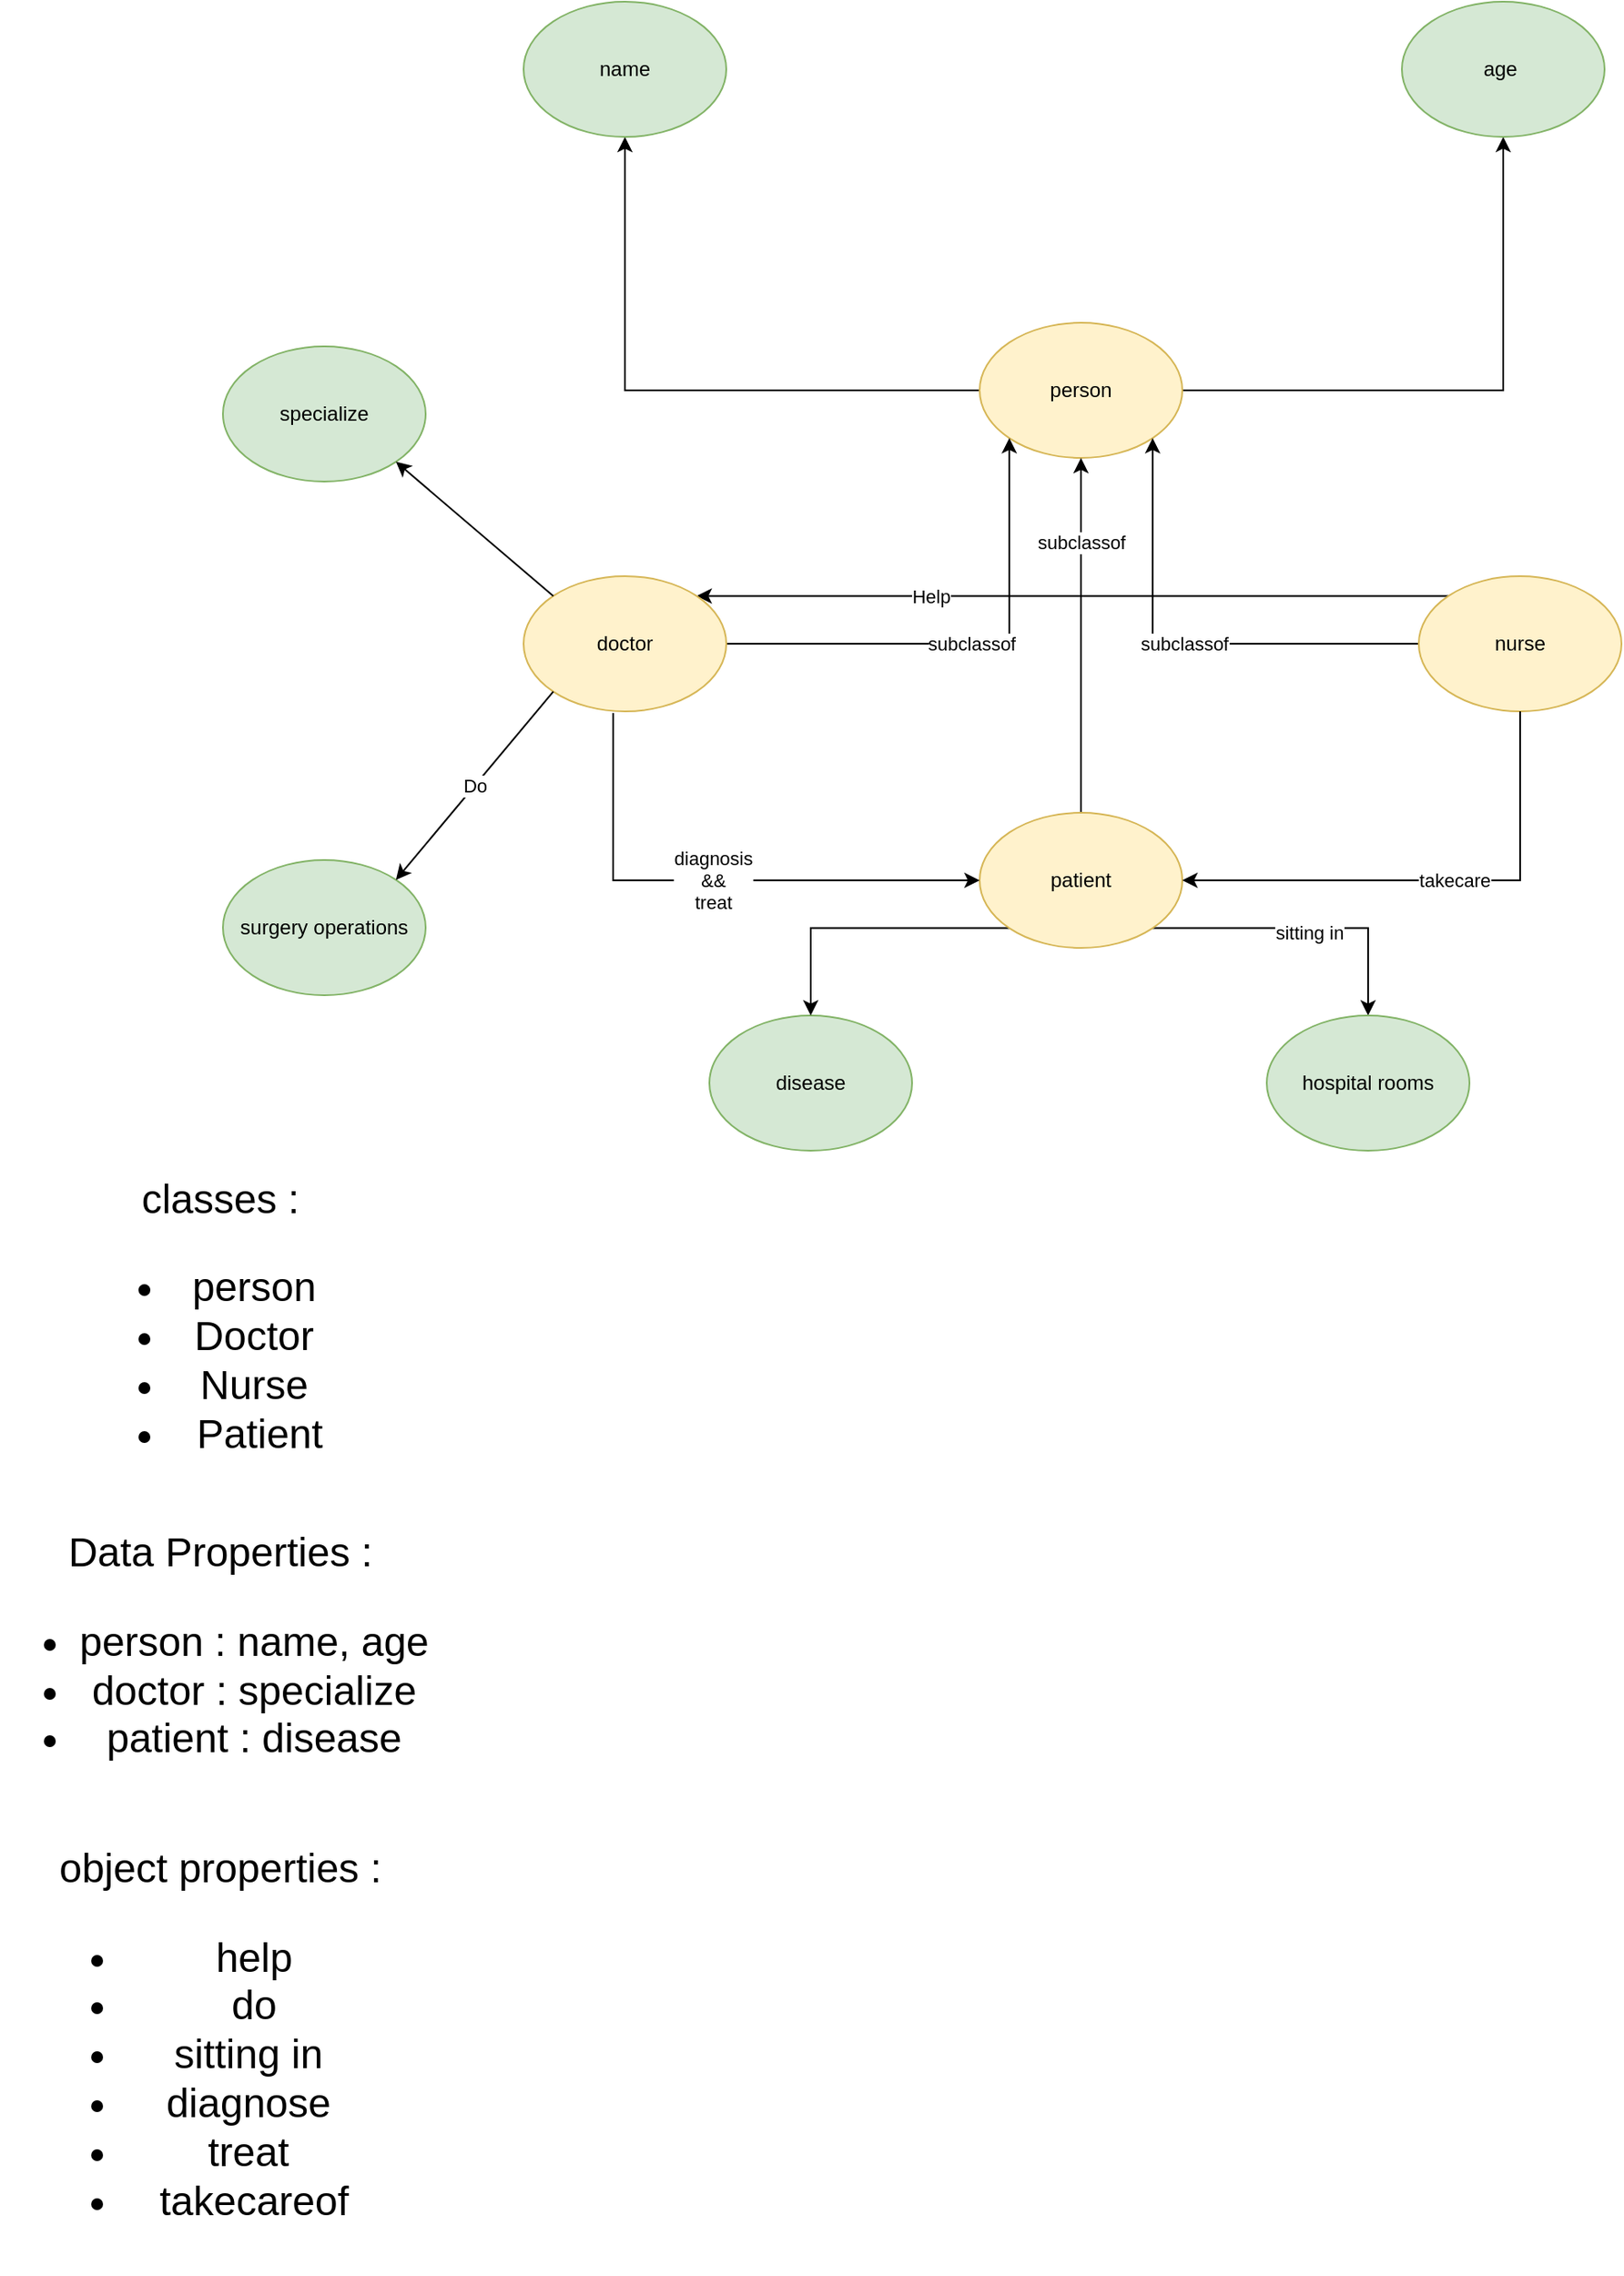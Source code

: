 <mxfile version="21.3.2" type="device">
  <diagram id="ZvkosvUA7FiJb7GwPo3D" name="Page-1">
    <mxGraphModel dx="1635" dy="1126" grid="1" gridSize="10" guides="1" tooltips="1" connect="1" arrows="1" fold="1" page="0" pageScale="1" pageWidth="850" pageHeight="1100" math="0" shadow="0">
      <root>
        <mxCell id="0" />
        <mxCell id="1" parent="0" />
        <mxCell id="3hfV1sajOuwn8uN8BBhG-42" style="edgeStyle=orthogonalEdgeStyle;rounded=0;orthogonalLoop=1;jettySize=auto;html=1;exitX=1;exitY=0;exitDx=0;exitDy=0;entryX=0.5;entryY=1;entryDx=0;entryDy=0;" parent="1" source="3hfV1sajOuwn8uN8BBhG-1" target="3hfV1sajOuwn8uN8BBhG-41" edge="1">
          <mxGeometry relative="1" as="geometry">
            <Array as="points">
              <mxPoint x="482" y="70" />
              <mxPoint x="690" y="70" />
            </Array>
          </mxGeometry>
        </mxCell>
        <mxCell id="3hfV1sajOuwn8uN8BBhG-43" style="edgeStyle=orthogonalEdgeStyle;rounded=0;orthogonalLoop=1;jettySize=auto;html=1;exitX=0;exitY=0.5;exitDx=0;exitDy=0;entryX=0.5;entryY=1;entryDx=0;entryDy=0;" parent="1" source="3hfV1sajOuwn8uN8BBhG-1" target="3hfV1sajOuwn8uN8BBhG-40" edge="1">
          <mxGeometry relative="1" as="geometry" />
        </mxCell>
        <mxCell id="3hfV1sajOuwn8uN8BBhG-1" value="person" style="ellipse;whiteSpace=wrap;html=1;fillColor=#fff2cc;strokeColor=#d6b656;" parent="1" vertex="1">
          <mxGeometry x="380" y="30" width="120" height="80" as="geometry" />
        </mxCell>
        <mxCell id="3hfV1sajOuwn8uN8BBhG-3" value="disease" style="ellipse;whiteSpace=wrap;html=1;fillColor=#d5e8d4;strokeColor=#82b366;" parent="1" vertex="1">
          <mxGeometry x="220" y="440" width="120" height="80" as="geometry" />
        </mxCell>
        <mxCell id="3hfV1sajOuwn8uN8BBhG-18" value="subclassof" style="edgeStyle=orthogonalEdgeStyle;rounded=0;orthogonalLoop=1;jettySize=auto;html=1;exitX=0;exitY=0.5;exitDx=0;exitDy=0;entryX=1;entryY=1;entryDx=0;entryDy=0;" parent="1" source="3hfV1sajOuwn8uN8BBhG-4" edge="1" target="3hfV1sajOuwn8uN8BBhG-1">
          <mxGeometry relative="1" as="geometry">
            <mxPoint x="440" y="220" as="targetPoint" />
          </mxGeometry>
        </mxCell>
        <mxCell id="3hfV1sajOuwn8uN8BBhG-44" style="edgeStyle=orthogonalEdgeStyle;rounded=0;orthogonalLoop=1;jettySize=auto;html=1;exitX=0;exitY=0;exitDx=0;exitDy=0;entryX=1;entryY=0;entryDx=0;entryDy=0;" parent="1" source="3hfV1sajOuwn8uN8BBhG-4" target="3hfV1sajOuwn8uN8BBhG-5" edge="1">
          <mxGeometry relative="1" as="geometry" />
        </mxCell>
        <mxCell id="3hfV1sajOuwn8uN8BBhG-45" value="Help" style="edgeLabel;html=1;align=center;verticalAlign=middle;resizable=0;points=[];" parent="3hfV1sajOuwn8uN8BBhG-44" vertex="1" connectable="0">
          <mxGeometry x="0.377" relative="1" as="geometry">
            <mxPoint as="offset" />
          </mxGeometry>
        </mxCell>
        <mxCell id="3hfV1sajOuwn8uN8BBhG-4" value="nurse" style="ellipse;whiteSpace=wrap;html=1;fillColor=#fff2cc;strokeColor=#d6b656;" parent="1" vertex="1">
          <mxGeometry x="640" y="180" width="120" height="80" as="geometry" />
        </mxCell>
        <mxCell id="3hfV1sajOuwn8uN8BBhG-17" value="subclassof" style="edgeStyle=orthogonalEdgeStyle;rounded=0;orthogonalLoop=1;jettySize=auto;html=1;exitX=1;exitY=0.5;exitDx=0;exitDy=0;entryX=0;entryY=1;entryDx=0;entryDy=0;" parent="1" source="3hfV1sajOuwn8uN8BBhG-5" edge="1" target="3hfV1sajOuwn8uN8BBhG-1">
          <mxGeometry relative="1" as="geometry">
            <mxPoint x="440" y="220" as="targetPoint" />
          </mxGeometry>
        </mxCell>
        <mxCell id="3hfV1sajOuwn8uN8BBhG-5" value="doctor" style="ellipse;whiteSpace=wrap;html=1;fillColor=#fff2cc;strokeColor=#d6b656;" parent="1" vertex="1">
          <mxGeometry x="110" y="180" width="120" height="80" as="geometry" />
        </mxCell>
        <mxCell id="3hfV1sajOuwn8uN8BBhG-16" value="subclassof" style="edgeStyle=orthogonalEdgeStyle;rounded=0;orthogonalLoop=1;jettySize=auto;html=1;entryX=0.5;entryY=1;entryDx=0;entryDy=0;" parent="1" source="3hfV1sajOuwn8uN8BBhG-6" target="3hfV1sajOuwn8uN8BBhG-1" edge="1">
          <mxGeometry x="0.524" relative="1" as="geometry">
            <mxPoint x="440" y="120" as="targetPoint" />
            <Array as="points">
              <mxPoint x="440" y="170" />
              <mxPoint x="440" y="170" />
            </Array>
            <mxPoint as="offset" />
          </mxGeometry>
        </mxCell>
        <mxCell id="3hfV1sajOuwn8uN8BBhG-36" style="edgeStyle=orthogonalEdgeStyle;rounded=0;orthogonalLoop=1;jettySize=auto;html=1;exitX=1;exitY=1;exitDx=0;exitDy=0;entryX=0.5;entryY=0;entryDx=0;entryDy=0;" parent="1" source="3hfV1sajOuwn8uN8BBhG-6" target="3hfV1sajOuwn8uN8BBhG-7" edge="1">
          <mxGeometry relative="1" as="geometry" />
        </mxCell>
        <mxCell id="3hfV1sajOuwn8uN8BBhG-37" value="sitting in" style="edgeLabel;html=1;align=center;verticalAlign=middle;resizable=0;points=[];" parent="3hfV1sajOuwn8uN8BBhG-36" vertex="1" connectable="0">
          <mxGeometry x="0.028" y="-2" relative="1" as="geometry">
            <mxPoint as="offset" />
          </mxGeometry>
        </mxCell>
        <mxCell id="3hfV1sajOuwn8uN8BBhG-38" style="edgeStyle=orthogonalEdgeStyle;rounded=0;orthogonalLoop=1;jettySize=auto;html=1;exitX=0;exitY=1;exitDx=0;exitDy=0;" parent="1" source="3hfV1sajOuwn8uN8BBhG-6" target="3hfV1sajOuwn8uN8BBhG-3" edge="1">
          <mxGeometry relative="1" as="geometry" />
        </mxCell>
        <mxCell id="3hfV1sajOuwn8uN8BBhG-6" value="patient" style="ellipse;whiteSpace=wrap;html=1;fillColor=#fff2cc;strokeColor=#d6b656;" parent="1" vertex="1">
          <mxGeometry x="380" y="320" width="120" height="80" as="geometry" />
        </mxCell>
        <mxCell id="3hfV1sajOuwn8uN8BBhG-7" value="hospital rooms" style="ellipse;whiteSpace=wrap;html=1;fillColor=#d5e8d4;strokeColor=#82b366;" parent="1" vertex="1">
          <mxGeometry x="550" y="440" width="120" height="80" as="geometry" />
        </mxCell>
        <mxCell id="3hfV1sajOuwn8uN8BBhG-8" value="surgery operations" style="ellipse;whiteSpace=wrap;html=1;fillColor=#d5e8d4;strokeColor=#82b366;" parent="1" vertex="1">
          <mxGeometry x="-68" y="348" width="120" height="80" as="geometry" />
        </mxCell>
        <mxCell id="3hfV1sajOuwn8uN8BBhG-9" value="specialize" style="ellipse;whiteSpace=wrap;html=1;fillColor=#d5e8d4;strokeColor=#82b366;" parent="1" vertex="1">
          <mxGeometry x="-68" y="44" width="120" height="80" as="geometry" />
        </mxCell>
        <mxCell id="3hfV1sajOuwn8uN8BBhG-19" value="" style="endArrow=classic;html=1;rounded=0;entryX=1;entryY=0.5;entryDx=0;entryDy=0;" parent="1" source="3hfV1sajOuwn8uN8BBhG-4" target="3hfV1sajOuwn8uN8BBhG-6" edge="1">
          <mxGeometry relative="1" as="geometry">
            <mxPoint x="370" y="320" as="sourcePoint" />
            <mxPoint x="700" y="360" as="targetPoint" />
            <Array as="points">
              <mxPoint x="700" y="360" />
            </Array>
          </mxGeometry>
        </mxCell>
        <mxCell id="3hfV1sajOuwn8uN8BBhG-20" value="takecare" style="edgeLabel;resizable=0;html=1;align=center;verticalAlign=middle;" parent="3hfV1sajOuwn8uN8BBhG-19" connectable="0" vertex="1">
          <mxGeometry relative="1" as="geometry">
            <mxPoint x="11" as="offset" />
          </mxGeometry>
        </mxCell>
        <mxCell id="3hfV1sajOuwn8uN8BBhG-24" value="" style="endArrow=classic;html=1;rounded=0;exitX=0.442;exitY=1.013;exitDx=0;exitDy=0;exitPerimeter=0;entryX=0;entryY=0.5;entryDx=0;entryDy=0;" parent="1" source="3hfV1sajOuwn8uN8BBhG-5" target="3hfV1sajOuwn8uN8BBhG-6" edge="1">
          <mxGeometry relative="1" as="geometry">
            <mxPoint x="340" y="320" as="sourcePoint" />
            <mxPoint x="500" y="320" as="targetPoint" />
            <Array as="points">
              <mxPoint x="163" y="360" />
            </Array>
          </mxGeometry>
        </mxCell>
        <mxCell id="3hfV1sajOuwn8uN8BBhG-25" value="diagnosis&lt;br&gt;&amp;amp;&amp;amp;&lt;br&gt;treat" style="edgeLabel;resizable=0;html=1;align=center;verticalAlign=middle;" parent="3hfV1sajOuwn8uN8BBhG-24" connectable="0" vertex="1">
          <mxGeometry relative="1" as="geometry" />
        </mxCell>
        <mxCell id="3hfV1sajOuwn8uN8BBhG-28" value="" style="endArrow=classic;html=1;rounded=0;exitX=0;exitY=1;exitDx=0;exitDy=0;entryX=1;entryY=0;entryDx=0;entryDy=0;" parent="1" source="3hfV1sajOuwn8uN8BBhG-5" target="3hfV1sajOuwn8uN8BBhG-8" edge="1">
          <mxGeometry relative="1" as="geometry">
            <mxPoint x="340" y="310" as="sourcePoint" />
            <mxPoint x="500" y="310" as="targetPoint" />
          </mxGeometry>
        </mxCell>
        <mxCell id="3hfV1sajOuwn8uN8BBhG-29" value="Do" style="edgeLabel;resizable=0;html=1;align=center;verticalAlign=middle;" parent="3hfV1sajOuwn8uN8BBhG-28" connectable="0" vertex="1">
          <mxGeometry relative="1" as="geometry" />
        </mxCell>
        <mxCell id="3hfV1sajOuwn8uN8BBhG-32" value="" style="endArrow=classic;html=1;rounded=0;exitX=0;exitY=0;exitDx=0;exitDy=0;entryX=1;entryY=1;entryDx=0;entryDy=0;" parent="1" source="3hfV1sajOuwn8uN8BBhG-5" target="3hfV1sajOuwn8uN8BBhG-9" edge="1">
          <mxGeometry relative="1" as="geometry">
            <mxPoint x="110" y="110" as="sourcePoint" />
            <mxPoint x="270" y="110" as="targetPoint" />
          </mxGeometry>
        </mxCell>
        <mxCell id="3hfV1sajOuwn8uN8BBhG-40" value="name" style="ellipse;whiteSpace=wrap;html=1;fillColor=#d5e8d4;strokeColor=#82b366;" parent="1" vertex="1">
          <mxGeometry x="110" y="-160" width="120" height="80" as="geometry" />
        </mxCell>
        <mxCell id="3hfV1sajOuwn8uN8BBhG-41" value="age&amp;nbsp;" style="ellipse;whiteSpace=wrap;html=1;fillColor=#d5e8d4;strokeColor=#82b366;" parent="1" vertex="1">
          <mxGeometry x="630" y="-160" width="120" height="80" as="geometry" />
        </mxCell>
        <mxCell id="3hfV1sajOuwn8uN8BBhG-47" value="&lt;font style=&quot;font-size: 24px&quot;&gt;classes :&lt;br&gt;&lt;ul&gt;&lt;li&gt;&lt;font style=&quot;font-size: 24px&quot;&gt;person&lt;/font&gt;&lt;/li&gt;&lt;li&gt;&lt;font style=&quot;font-size: 24px&quot;&gt;Doctor&lt;/font&gt;&lt;/li&gt;&lt;li&gt;Nurse&lt;/li&gt;&lt;li&gt;&lt;font style=&quot;font-size: 24px&quot;&gt;&amp;nbsp; Patient&amp;nbsp;&lt;/font&gt;&lt;/li&gt;&lt;/ul&gt;&lt;/font&gt;" style="text;html=1;align=center;verticalAlign=middle;resizable=0;points=[];autosize=1;strokeColor=none;fillColor=none;" parent="1" vertex="1">
          <mxGeometry x="-145" y="565" width="150" height="130" as="geometry" />
        </mxCell>
        <mxCell id="3hfV1sajOuwn8uN8BBhG-48" value="Data Properties :&lt;br&gt;&lt;ul&gt;&lt;li&gt;person : name, age&lt;/li&gt;&lt;li&gt;doctor : specialize&lt;/li&gt;&lt;li&gt;patient : disease&lt;/li&gt;&lt;/ul&gt;" style="text;html=1;align=center;verticalAlign=middle;resizable=0;points=[];autosize=1;strokeColor=none;fillColor=none;fontSize=24;" parent="1" vertex="1">
          <mxGeometry x="-200" y="740" width="260" height="170" as="geometry" />
        </mxCell>
        <mxCell id="3hfV1sajOuwn8uN8BBhG-49" value="object properties :&lt;br&gt;&lt;ul&gt;&lt;li&gt;help&lt;/li&gt;&lt;li&gt;do&lt;/li&gt;&lt;li&gt;sitting in&amp;nbsp;&lt;/li&gt;&lt;li&gt;diagnose&amp;nbsp;&lt;/li&gt;&lt;li&gt;treat&amp;nbsp;&lt;/li&gt;&lt;li&gt;takecareof&lt;/li&gt;&lt;/ul&gt;" style="text;html=1;align=center;verticalAlign=middle;resizable=0;points=[];autosize=1;strokeColor=none;fillColor=none;fontSize=24;" parent="1" vertex="1">
          <mxGeometry x="-175" y="925" width="210" height="260" as="geometry" />
        </mxCell>
      </root>
    </mxGraphModel>
  </diagram>
</mxfile>
